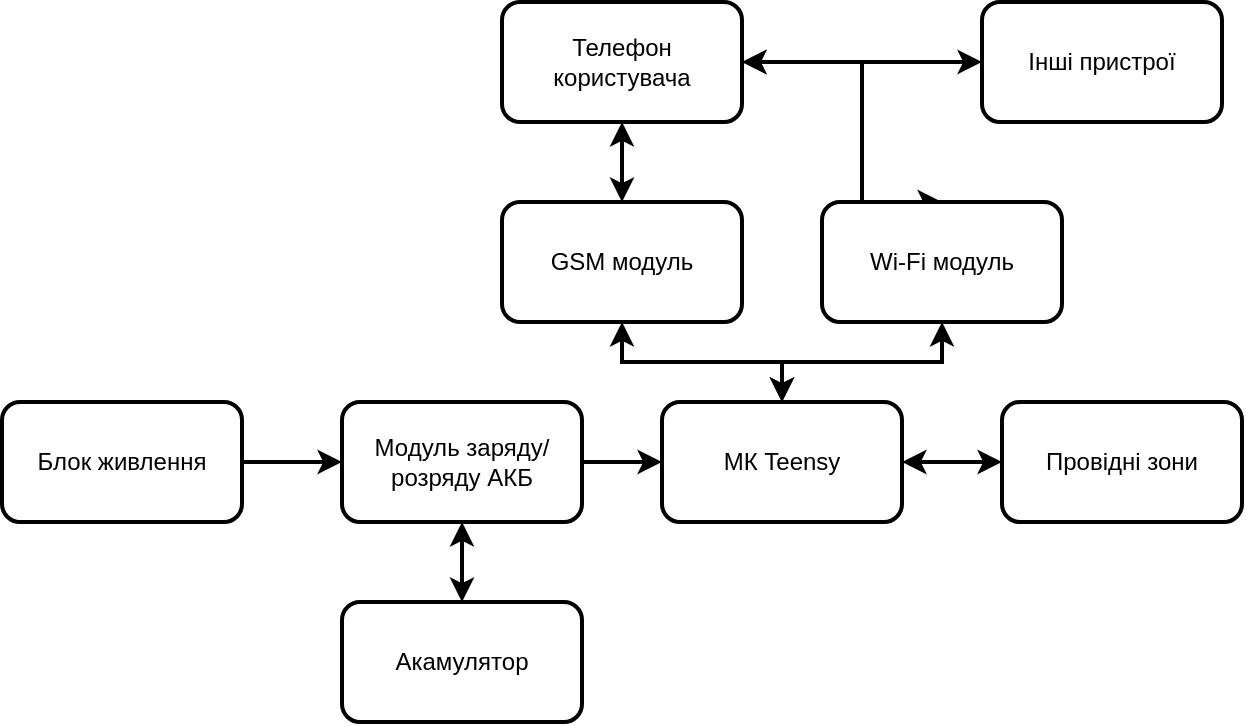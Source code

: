 <mxfile version="15.9.4" type="google"><diagram id="8k45d7B_zkSoBSAMe8J_" name="Page-1"><mxGraphModel dx="868" dy="474" grid="1" gridSize="10" guides="1" tooltips="1" connect="1" arrows="1" fold="1" page="1" pageScale="1" pageWidth="850" pageHeight="1100" math="0" shadow="0"><root><mxCell id="0"/><mxCell id="1" parent="0"/><mxCell id="Zo8d3UoPlOo_pluPkZ4J-5" value="" style="edgeStyle=orthogonalEdgeStyle;rounded=0;orthogonalLoop=1;jettySize=auto;html=1;startArrow=none;startFill=0;strokeWidth=2;" parent="1" source="lRm83oGmpD-h8m1Le4YH-2" target="Vr9aVVk0enJkaS5p5Lhi-1" edge="1"><mxGeometry relative="1" as="geometry"/></mxCell><mxCell id="lRm83oGmpD-h8m1Le4YH-2" value="Блок живлення" style="rounded=1;whiteSpace=wrap;html=1;strokeWidth=2;" parent="1" vertex="1"><mxGeometry x="90" y="270" width="120" height="60" as="geometry"/></mxCell><mxCell id="s29sw-2qyGN3OgsL-nZU-12" value="" style="edgeStyle=orthogonalEdgeStyle;rounded=0;orthogonalLoop=1;jettySize=auto;html=1;startArrow=classic;startFill=1;strokeWidth=2;entryX=0.5;entryY=0;entryDx=0;entryDy=0;" parent="1" source="lRm83oGmpD-h8m1Le4YH-3" target="lRm83oGmpD-h8m1Le4YH-4" edge="1"><mxGeometry relative="1" as="geometry"><mxPoint x="310" y="100" as="targetPoint"/><Array as="points"><mxPoint x="400" y="150"/><mxPoint x="400" y="150"/></Array></mxGeometry></mxCell><mxCell id="lRm83oGmpD-h8m1Le4YH-3" value="Телефон користувача" style="rounded=1;whiteSpace=wrap;html=1;strokeWidth=2;" parent="1" vertex="1"><mxGeometry x="340" y="70" width="120" height="60" as="geometry"/></mxCell><mxCell id="s29sw-2qyGN3OgsL-nZU-13" value="" style="edgeStyle=orthogonalEdgeStyle;rounded=0;orthogonalLoop=1;jettySize=auto;html=1;startArrow=classic;startFill=1;strokeWidth=2;" parent="1" source="lRm83oGmpD-h8m1Le4YH-4" target="lRm83oGmpD-h8m1Le4YH-5" edge="1"><mxGeometry relative="1" as="geometry"/></mxCell><mxCell id="lRm83oGmpD-h8m1Le4YH-4" value="GSM модуль" style="rounded=1;whiteSpace=wrap;html=1;strokeWidth=2;" parent="1" vertex="1"><mxGeometry x="340" y="170" width="120" height="60" as="geometry"/></mxCell><mxCell id="lRm83oGmpD-h8m1Le4YH-5" value="МК Teensy" style="rounded=1;whiteSpace=wrap;html=1;strokeWidth=2;" parent="1" vertex="1"><mxGeometry x="420" y="270" width="120" height="60" as="geometry"/></mxCell><mxCell id="Vr9aVVk0enJkaS5p5Lhi-3" value="" style="edgeStyle=orthogonalEdgeStyle;rounded=0;orthogonalLoop=1;jettySize=auto;html=1;startArrow=none;startFill=0;strokeWidth=2;" parent="1" source="Vr9aVVk0enJkaS5p5Lhi-1" target="lRm83oGmpD-h8m1Le4YH-5" edge="1"><mxGeometry relative="1" as="geometry"/></mxCell><mxCell id="Zo8d3UoPlOo_pluPkZ4J-4" value="" style="edgeStyle=orthogonalEdgeStyle;rounded=0;orthogonalLoop=1;jettySize=auto;html=1;startArrow=classic;startFill=1;strokeWidth=2;" parent="1" source="Vr9aVVk0enJkaS5p5Lhi-1" target="Zo8d3UoPlOo_pluPkZ4J-3" edge="1"><mxGeometry relative="1" as="geometry"/></mxCell><mxCell id="Vr9aVVk0enJkaS5p5Lhi-1" value="Модуль заряду/розряду АКБ" style="rounded=1;whiteSpace=wrap;html=1;strokeWidth=2;" parent="1" vertex="1"><mxGeometry x="260" y="270" width="120" height="60" as="geometry"/></mxCell><mxCell id="Zo8d3UoPlOo_pluPkZ4J-3" value="Акамулятор" style="rounded=1;whiteSpace=wrap;html=1;strokeWidth=2;" parent="1" vertex="1"><mxGeometry x="260" y="370" width="120" height="60" as="geometry"/></mxCell><mxCell id="Zo8d3UoPlOo_pluPkZ4J-10" value="" style="edgeStyle=orthogonalEdgeStyle;rounded=0;orthogonalLoop=1;jettySize=auto;html=1;startArrow=classic;startFill=1;strokeWidth=2;" parent="1" target="lRm83oGmpD-h8m1Le4YH-5" edge="1"><mxGeometry relative="1" as="geometry"><mxPoint x="590" y="300" as="sourcePoint"/><Array as="points"><mxPoint x="580" y="300"/><mxPoint x="580" y="300"/></Array></mxGeometry></mxCell><mxCell id="Zo8d3UoPlOo_pluPkZ4J-9" value="Провідні зони" style="rounded=1;whiteSpace=wrap;html=1;strokeWidth=2;" parent="1" vertex="1"><mxGeometry x="590" y="270" width="120" height="60" as="geometry"/></mxCell><mxCell id="s29sw-2qyGN3OgsL-nZU-9" value="" style="edgeStyle=orthogonalEdgeStyle;rounded=0;orthogonalLoop=1;jettySize=auto;html=1;startArrow=classic;startFill=1;strokeWidth=2;entryX=1;entryY=0.5;entryDx=0;entryDy=0;exitX=0.5;exitY=0;exitDx=0;exitDy=0;" parent="1" source="s29sw-2qyGN3OgsL-nZU-1" target="lRm83oGmpD-h8m1Le4YH-3" edge="1"><mxGeometry relative="1" as="geometry"><Array as="points"><mxPoint x="520" y="170"/><mxPoint x="520" y="100"/></Array></mxGeometry></mxCell><mxCell id="s29sw-2qyGN3OgsL-nZU-14" value="" style="edgeStyle=orthogonalEdgeStyle;rounded=0;orthogonalLoop=1;jettySize=auto;html=1;startArrow=classic;startFill=1;strokeWidth=2;entryX=0.5;entryY=0;entryDx=0;entryDy=0;" parent="1" source="s29sw-2qyGN3OgsL-nZU-1" target="lRm83oGmpD-h8m1Le4YH-5" edge="1"><mxGeometry relative="1" as="geometry"/></mxCell><mxCell id="s29sw-2qyGN3OgsL-nZU-1" value="Wi-Fi модуль" style="rounded=1;whiteSpace=wrap;html=1;strokeWidth=2;" parent="1" vertex="1"><mxGeometry x="500" y="170" width="120" height="60" as="geometry"/></mxCell><mxCell id="s29sw-2qyGN3OgsL-nZU-7" value="" style="edgeStyle=orthogonalEdgeStyle;rounded=0;orthogonalLoop=1;jettySize=auto;html=1;startArrow=classic;startFill=1;strokeWidth=2;" parent="1" source="s29sw-2qyGN3OgsL-nZU-4" target="lRm83oGmpD-h8m1Le4YH-3" edge="1"><mxGeometry relative="1" as="geometry"/></mxCell><mxCell id="s29sw-2qyGN3OgsL-nZU-4" value="Інші пристрої" style="rounded=1;whiteSpace=wrap;html=1;strokeWidth=2;" parent="1" vertex="1"><mxGeometry x="580" y="70" width="120" height="60" as="geometry"/></mxCell></root></mxGraphModel></diagram></mxfile>